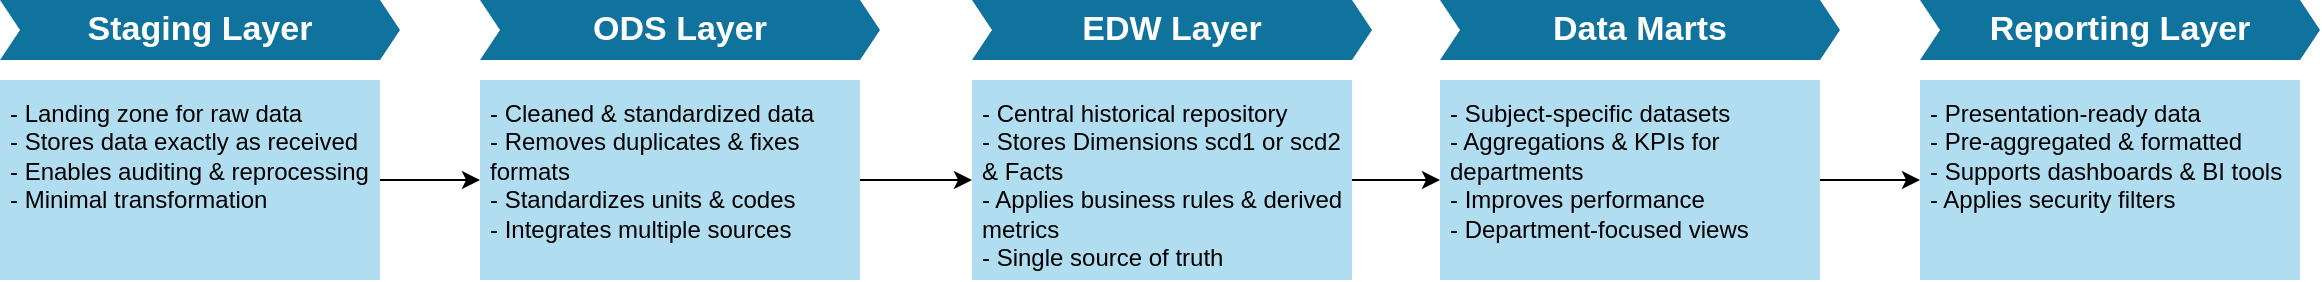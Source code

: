 <mxfile version="28.2.5">
  <diagram name="Page-1" id="LyRKcLQ79gv33OkIYmN8">
    <mxGraphModel dx="786" dy="463" grid="1" gridSize="10" guides="1" tooltips="1" connect="1" arrows="1" fold="1" page="1" pageScale="1" pageWidth="850" pageHeight="1100" math="0" shadow="0">
      <root>
        <mxCell id="0" />
        <mxCell id="1" parent="0" />
        <mxCell id="9PZAr2gUqied0R63RHXL-1" value="&lt;font style=&quot;color: light-dark(rgb(255, 255, 255), rgb(237, 237, 237));&quot;&gt;Staging Layer&lt;/font&gt;" style="shape=step;perimeter=stepPerimeter;whiteSpace=wrap;html=1;fixedSize=1;size=10;fillColor=#10739E;strokeColor=none;fontSize=17;fontStyle=1;align=center;" vertex="1" parent="1">
          <mxGeometry x="70" y="120" width="200" height="30" as="geometry" />
        </mxCell>
        <mxCell id="9PZAr2gUqied0R63RHXL-11" style="edgeStyle=orthogonalEdgeStyle;rounded=0;orthogonalLoop=1;jettySize=auto;html=1;entryX=0;entryY=0.5;entryDx=0;entryDy=0;" edge="1" parent="1" source="9PZAr2gUqied0R63RHXL-2" target="9PZAr2gUqied0R63RHXL-4">
          <mxGeometry relative="1" as="geometry" />
        </mxCell>
        <mxCell id="9PZAr2gUqied0R63RHXL-2" value="- Landing zone for raw data&lt;div&gt;- Stores data exactly as received&lt;/div&gt;&lt;div&gt;- Enables auditing &amp;amp; reprocessing&lt;/div&gt;&lt;div&gt;- Minimal transformation&lt;/div&gt;" style="shape=rect;fillColor=#B1DDF0;strokeColor=none;fontSize=12;html=1;whiteSpace=wrap;align=left;verticalAlign=top;spacing=5;" vertex="1" parent="1">
          <mxGeometry x="70" y="160" width="190" height="100" as="geometry" />
        </mxCell>
        <mxCell id="9PZAr2gUqied0R63RHXL-3" value="ODS Layer" style="shape=step;perimeter=stepPerimeter;whiteSpace=wrap;html=1;fixedSize=1;size=10;fillColor=#10739E;strokeColor=none;fontSize=17;fontStyle=1;align=center;fontColor=#FFFFFF;" vertex="1" parent="1">
          <mxGeometry x="310" y="120" width="200" height="30" as="geometry" />
        </mxCell>
        <mxCell id="9PZAr2gUqied0R63RHXL-13" style="edgeStyle=orthogonalEdgeStyle;rounded=0;orthogonalLoop=1;jettySize=auto;html=1;entryX=0;entryY=0.5;entryDx=0;entryDy=0;" edge="1" parent="1" source="9PZAr2gUqied0R63RHXL-4" target="9PZAr2gUqied0R63RHXL-6">
          <mxGeometry relative="1" as="geometry" />
        </mxCell>
        <mxCell id="9PZAr2gUqied0R63RHXL-4" value="- Cleaned &amp;amp; standardized data&lt;div&gt;- Removes duplicates &amp;amp; fixes formats&lt;/div&gt;&lt;div&gt;- Standardizes units &amp;amp; codes&lt;/div&gt;&lt;div&gt;- Integrates multiple sources&lt;/div&gt;" style="shape=rect;fillColor=#B1DDF0;strokeColor=none;fontSize=12;html=1;whiteSpace=wrap;align=left;verticalAlign=top;spacing=5;" vertex="1" parent="1">
          <mxGeometry x="310" y="160" width="190" height="100" as="geometry" />
        </mxCell>
        <mxCell id="9PZAr2gUqied0R63RHXL-5" value="EDW Layer" style="shape=step;perimeter=stepPerimeter;whiteSpace=wrap;html=1;fixedSize=1;size=10;fillColor=#10739E;strokeColor=none;fontSize=17;fontStyle=1;align=center;fontColor=#FFFFFF;" vertex="1" parent="1">
          <mxGeometry x="556" y="120" width="200" height="30" as="geometry" />
        </mxCell>
        <mxCell id="9PZAr2gUqied0R63RHXL-14" style="edgeStyle=orthogonalEdgeStyle;rounded=0;orthogonalLoop=1;jettySize=auto;html=1;" edge="1" parent="1" source="9PZAr2gUqied0R63RHXL-6" target="9PZAr2gUqied0R63RHXL-8">
          <mxGeometry relative="1" as="geometry" />
        </mxCell>
        <mxCell id="9PZAr2gUqied0R63RHXL-6" value="- Central historical repository&lt;div&gt;- Stores Dimensions scd1 or scd2 &amp;amp; Facts&lt;/div&gt;&lt;div&gt;- Applies business rules &amp;amp; derived metrics&lt;/div&gt;&lt;div&gt;- Single source of truth&lt;/div&gt;" style="shape=rect;fillColor=#B1DDF0;strokeColor=none;fontSize=12;html=1;whiteSpace=wrap;align=left;verticalAlign=top;spacing=5;" vertex="1" parent="1">
          <mxGeometry x="556" y="160" width="190" height="100" as="geometry" />
        </mxCell>
        <mxCell id="9PZAr2gUqied0R63RHXL-7" value="Data Marts" style="shape=step;perimeter=stepPerimeter;whiteSpace=wrap;html=1;fixedSize=1;size=10;fillColor=#10739E;strokeColor=none;fontSize=17;fontStyle=1;align=center;fontColor=#FFFFFF;" vertex="1" parent="1">
          <mxGeometry x="790" y="120" width="200" height="30" as="geometry" />
        </mxCell>
        <mxCell id="9PZAr2gUqied0R63RHXL-15" style="edgeStyle=orthogonalEdgeStyle;rounded=0;orthogonalLoop=1;jettySize=auto;html=1;entryX=0;entryY=0.5;entryDx=0;entryDy=0;" edge="1" parent="1" source="9PZAr2gUqied0R63RHXL-8" target="9PZAr2gUqied0R63RHXL-10">
          <mxGeometry relative="1" as="geometry" />
        </mxCell>
        <mxCell id="9PZAr2gUqied0R63RHXL-8" value="- Subject-specific datasets&lt;div&gt;- Aggregations &amp;amp; KPIs for departments&lt;/div&gt;&lt;div&gt;- Improves performance&lt;/div&gt;&lt;div&gt;- Department-focused views&lt;/div&gt;" style="shape=rect;fillColor=#B1DDF0;strokeColor=none;fontSize=12;html=1;whiteSpace=wrap;align=left;verticalAlign=top;spacing=5;" vertex="1" parent="1">
          <mxGeometry x="790" y="160" width="190" height="100" as="geometry" />
        </mxCell>
        <mxCell id="9PZAr2gUqied0R63RHXL-9" value="Reporting Layer" style="shape=step;perimeter=stepPerimeter;whiteSpace=wrap;html=1;fixedSize=1;size=10;fillColor=#10739E;strokeColor=none;fontSize=17;fontStyle=1;align=center;fontColor=#FFFFFF;" vertex="1" parent="1">
          <mxGeometry x="1030" y="120" width="200" height="30" as="geometry" />
        </mxCell>
        <mxCell id="9PZAr2gUqied0R63RHXL-10" value="- Presentation-ready data&lt;div&gt;- Pre-aggregated &amp;amp; formatted&lt;/div&gt;&lt;div&gt;- Supports dashboards &amp;amp; BI tools&lt;/div&gt;&lt;div&gt;- Applies security filters&lt;/div&gt;" style="shape=rect;fillColor=#B1DDF0;strokeColor=none;fontSize=12;html=1;whiteSpace=wrap;align=left;verticalAlign=top;spacing=5;" vertex="1" parent="1">
          <mxGeometry x="1030" y="160" width="190" height="100" as="geometry" />
        </mxCell>
      </root>
    </mxGraphModel>
  </diagram>
</mxfile>
